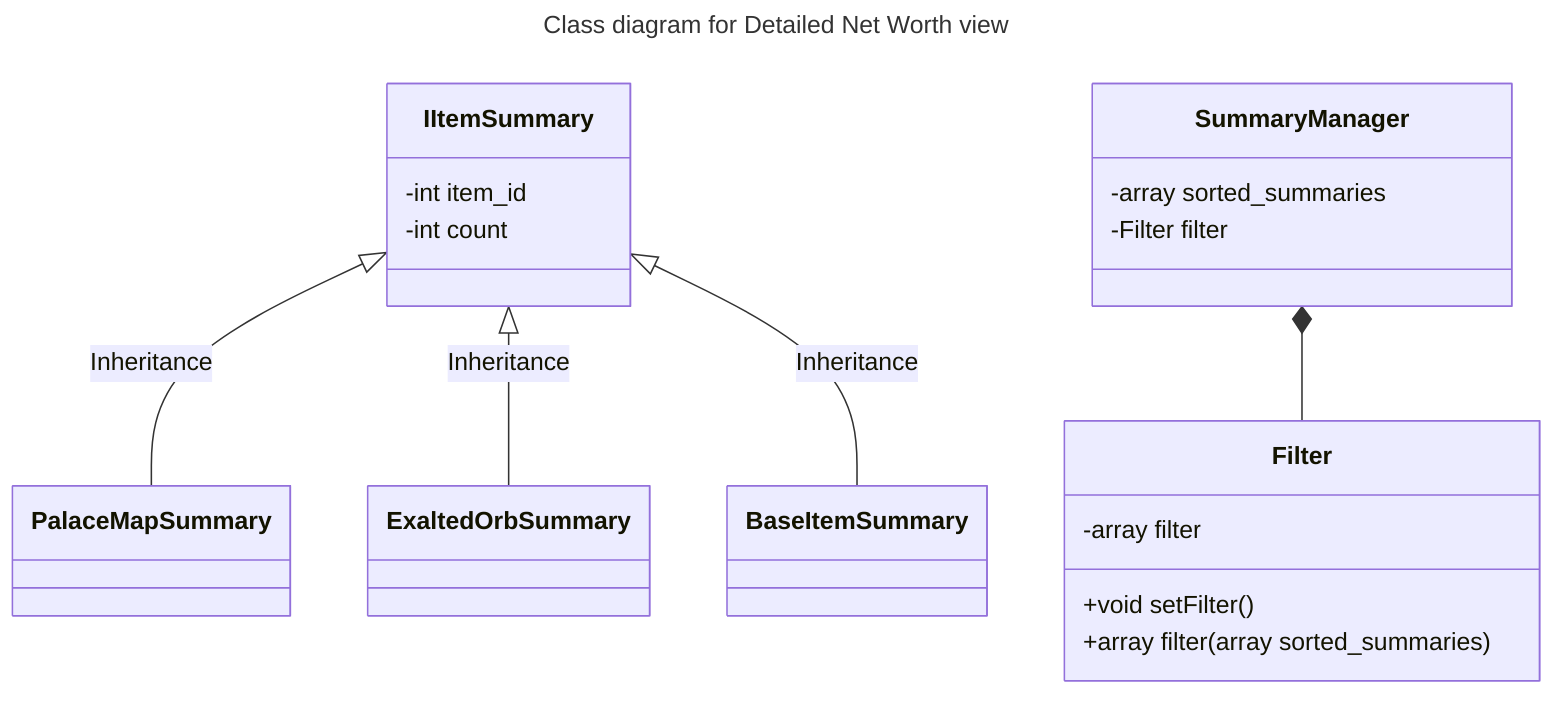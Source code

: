 ---
title: Class diagram for Detailed Net Worth view
---

classDiagram
    IItemSummary <|-- PalaceMapSummary: Inheritance
    IItemSummary <|-- ExaltedOrbSummary: Inheritance
    IItemSummary <|-- BaseItemSummary: Inheritance
    SummaryManager *-- Filter

    class IItemSummary {
        -int item_id
        -int count
    }

    class Filter {
        -array filter
        +void setFilter()
        +array filter(array sorted_summaries)
    }

    class SummaryManager {
        -array sorted_summaries
        -Filter filter
    }